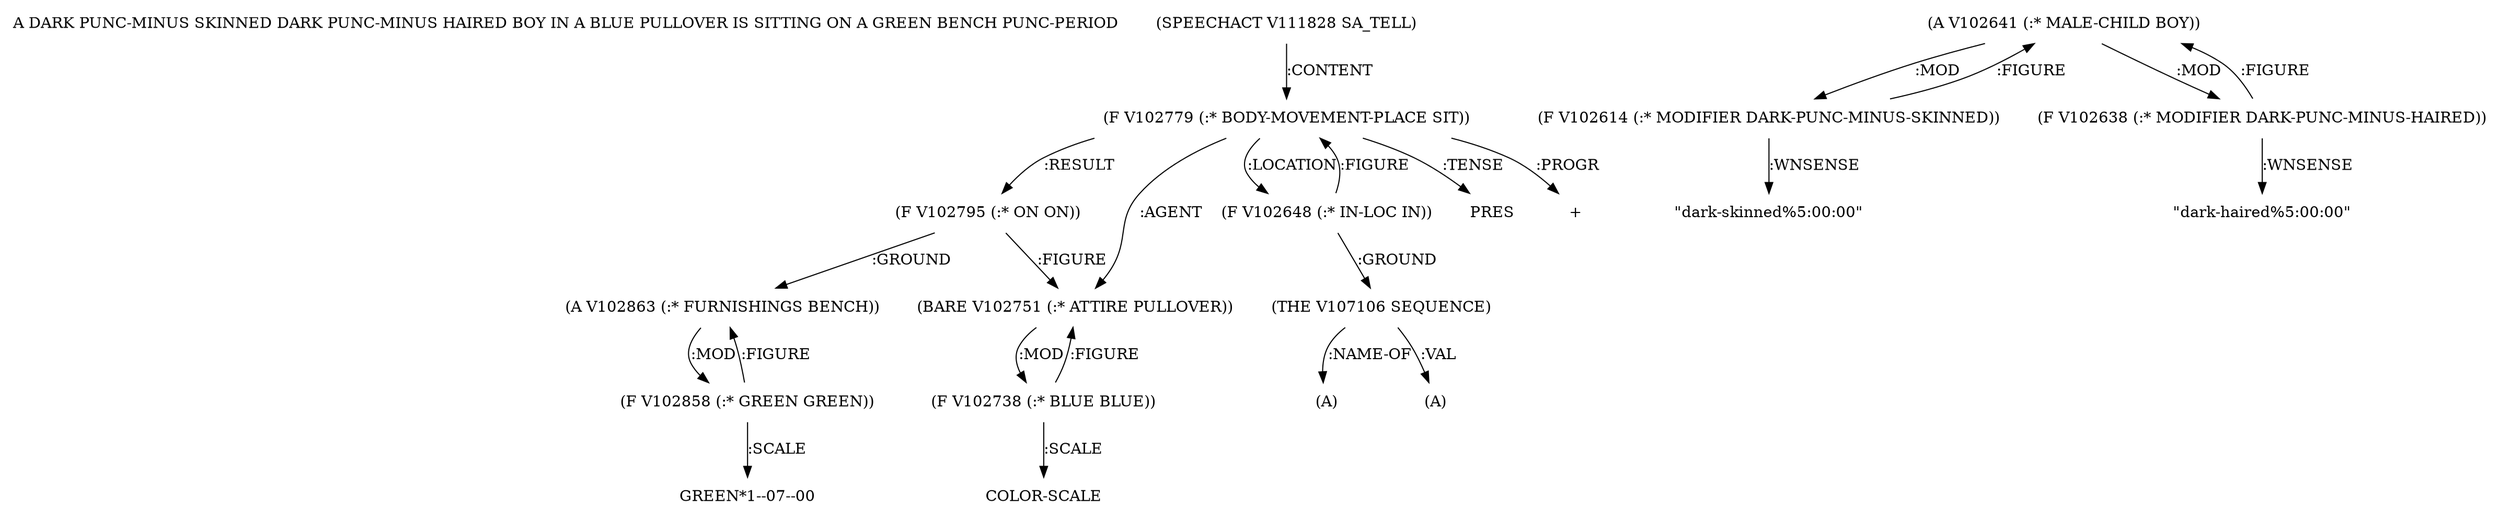 digraph Terms {
  node [shape=none]
  "A DARK PUNC-MINUS SKINNED DARK PUNC-MINUS HAIRED BOY IN A BLUE PULLOVER IS SITTING ON A GREEN BENCH PUNC-PERIOD"
  "V111828" [label="(SPEECHACT V111828 SA_TELL)"]
  "V111828" -> "V102779" [label=":CONTENT"]
  "V102779" [label="(F V102779 (:* BODY-MOVEMENT-PLACE SIT))"]
  "V102779" -> "V102795" [label=":RESULT"]
  "V102779" -> "V102751" [label=":AGENT"]
  "V102779" -> "V102648" [label=":LOCATION"]
  "V102779" -> "NT113943" [label=":TENSE"]
  "NT113943" [label="PRES"]
  "V102779" -> "NT113944" [label=":PROGR"]
  "NT113944" [label="+"]
  "V102648" [label="(F V102648 (:* IN-LOC IN))"]
  "V102648" -> "V107106" [label=":GROUND"]
  "V102648" -> "V102779" [label=":FIGURE"]
  "V107106" [label="(THE V107106 SEQUENCE)"]
  "V107106" -> "NT113945" [label=":NAME-OF"]
  "NT113945" [label="(A)"]
  "V107106" -> "NT113946" [label=":VAL"]
  "NT113946" [label="(A)"]
  "V102751" [label="(BARE V102751 (:* ATTIRE PULLOVER))"]
  "V102751" -> "V102738" [label=":MOD"]
  "V102738" [label="(F V102738 (:* BLUE BLUE))"]
  "V102738" -> "V102751" [label=":FIGURE"]
  "V102738" -> "NT113947" [label=":SCALE"]
  "NT113947" [label="COLOR-SCALE"]
  "V102795" [label="(F V102795 (:* ON ON))"]
  "V102795" -> "V102863" [label=":GROUND"]
  "V102795" -> "V102751" [label=":FIGURE"]
  "V102863" [label="(A V102863 (:* FURNISHINGS BENCH))"]
  "V102863" -> "V102858" [label=":MOD"]
  "V102858" [label="(F V102858 (:* GREEN GREEN))"]
  "V102858" -> "V102863" [label=":FIGURE"]
  "V102858" -> "NT113948" [label=":SCALE"]
  "NT113948" [label="GREEN*1--07--00"]
  "V102641" [label="(A V102641 (:* MALE-CHILD BOY))"]
  "V102641" -> "V102614" [label=":MOD"]
  "V102641" -> "V102638" [label=":MOD"]
  "V102614" [label="(F V102614 (:* MODIFIER DARK-PUNC-MINUS-SKINNED))"]
  "V102614" -> "V102641" [label=":FIGURE"]
  "V102614" -> "NT113949" [label=":WNSENSE"]
  "NT113949" [label="\"dark-skinned%5:00:00\""]
  "V102638" [label="(F V102638 (:* MODIFIER DARK-PUNC-MINUS-HAIRED))"]
  "V102638" -> "V102641" [label=":FIGURE"]
  "V102638" -> "NT113950" [label=":WNSENSE"]
  "NT113950" [label="\"dark-haired%5:00:00\""]
}

